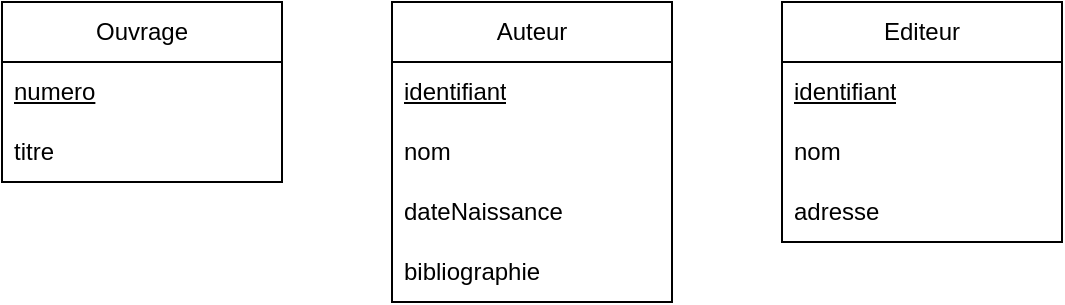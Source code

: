 <mxfile version="22.1.0" type="github">
  <diagram name="Page-1" id="KRZaHY0wFicRCg3MevV7">
    <mxGraphModel dx="1174" dy="719" grid="1" gridSize="10" guides="1" tooltips="1" connect="1" arrows="1" fold="1" page="1" pageScale="1" pageWidth="850" pageHeight="1100" math="0" shadow="0">
      <root>
        <mxCell id="0" />
        <mxCell id="1" parent="0" />
        <mxCell id="AyFjoa11Rbz8m4QVBUPV-1" value="Ouvrage" style="swimlane;fontStyle=0;childLayout=stackLayout;horizontal=1;startSize=30;horizontalStack=0;resizeParent=1;resizeParentMax=0;resizeLast=0;collapsible=1;marginBottom=0;whiteSpace=wrap;html=1;" vertex="1" parent="1">
          <mxGeometry x="90" y="50" width="140" height="90" as="geometry" />
        </mxCell>
        <mxCell id="AyFjoa11Rbz8m4QVBUPV-2" value="&lt;u&gt;numero&lt;/u&gt;" style="text;strokeColor=none;fillColor=none;align=left;verticalAlign=middle;spacingLeft=4;spacingRight=4;overflow=hidden;points=[[0,0.5],[1,0.5]];portConstraint=eastwest;rotatable=0;whiteSpace=wrap;html=1;" vertex="1" parent="AyFjoa11Rbz8m4QVBUPV-1">
          <mxGeometry y="30" width="140" height="30" as="geometry" />
        </mxCell>
        <mxCell id="AyFjoa11Rbz8m4QVBUPV-12" value="titre" style="text;strokeColor=none;fillColor=none;align=left;verticalAlign=middle;spacingLeft=4;spacingRight=4;overflow=hidden;points=[[0,0.5],[1,0.5]];portConstraint=eastwest;rotatable=0;whiteSpace=wrap;html=1;" vertex="1" parent="AyFjoa11Rbz8m4QVBUPV-1">
          <mxGeometry y="60" width="140" height="30" as="geometry" />
        </mxCell>
        <mxCell id="AyFjoa11Rbz8m4QVBUPV-5" value="Auteur" style="swimlane;fontStyle=0;childLayout=stackLayout;horizontal=1;startSize=30;horizontalStack=0;resizeParent=1;resizeParentMax=0;resizeLast=0;collapsible=1;marginBottom=0;whiteSpace=wrap;html=1;" vertex="1" parent="1">
          <mxGeometry x="285" y="50" width="140" height="150" as="geometry" />
        </mxCell>
        <mxCell id="AyFjoa11Rbz8m4QVBUPV-6" value="&lt;u&gt;identifiant&lt;/u&gt;" style="text;strokeColor=none;fillColor=none;align=left;verticalAlign=middle;spacingLeft=4;spacingRight=4;overflow=hidden;points=[[0,0.5],[1,0.5]];portConstraint=eastwest;rotatable=0;whiteSpace=wrap;html=1;" vertex="1" parent="AyFjoa11Rbz8m4QVBUPV-5">
          <mxGeometry y="30" width="140" height="30" as="geometry" />
        </mxCell>
        <mxCell id="AyFjoa11Rbz8m4QVBUPV-9" value="nom" style="text;strokeColor=none;fillColor=none;align=left;verticalAlign=middle;spacingLeft=4;spacingRight=4;overflow=hidden;points=[[0,0.5],[1,0.5]];portConstraint=eastwest;rotatable=0;whiteSpace=wrap;html=1;" vertex="1" parent="AyFjoa11Rbz8m4QVBUPV-5">
          <mxGeometry y="60" width="140" height="30" as="geometry" />
        </mxCell>
        <mxCell id="AyFjoa11Rbz8m4QVBUPV-10" value="dateNaissance" style="text;strokeColor=none;fillColor=none;align=left;verticalAlign=middle;spacingLeft=4;spacingRight=4;overflow=hidden;points=[[0,0.5],[1,0.5]];portConstraint=eastwest;rotatable=0;whiteSpace=wrap;html=1;" vertex="1" parent="AyFjoa11Rbz8m4QVBUPV-5">
          <mxGeometry y="90" width="140" height="30" as="geometry" />
        </mxCell>
        <mxCell id="AyFjoa11Rbz8m4QVBUPV-11" value="bibliographie" style="text;strokeColor=none;fillColor=none;align=left;verticalAlign=middle;spacingLeft=4;spacingRight=4;overflow=hidden;points=[[0,0.5],[1,0.5]];portConstraint=eastwest;rotatable=0;whiteSpace=wrap;html=1;" vertex="1" parent="AyFjoa11Rbz8m4QVBUPV-5">
          <mxGeometry y="120" width="140" height="30" as="geometry" />
        </mxCell>
        <mxCell id="AyFjoa11Rbz8m4QVBUPV-7" value="Editeur" style="swimlane;fontStyle=0;childLayout=stackLayout;horizontal=1;startSize=30;horizontalStack=0;resizeParent=1;resizeParentMax=0;resizeLast=0;collapsible=1;marginBottom=0;whiteSpace=wrap;html=1;" vertex="1" parent="1">
          <mxGeometry x="480" y="50" width="140" height="120" as="geometry" />
        </mxCell>
        <mxCell id="AyFjoa11Rbz8m4QVBUPV-8" value="&lt;u&gt;identifiant&lt;/u&gt;" style="text;strokeColor=none;fillColor=none;align=left;verticalAlign=middle;spacingLeft=4;spacingRight=4;overflow=hidden;points=[[0,0.5],[1,0.5]];portConstraint=eastwest;rotatable=0;whiteSpace=wrap;html=1;" vertex="1" parent="AyFjoa11Rbz8m4QVBUPV-7">
          <mxGeometry y="30" width="140" height="30" as="geometry" />
        </mxCell>
        <mxCell id="AyFjoa11Rbz8m4QVBUPV-13" value="nom" style="text;strokeColor=none;fillColor=none;align=left;verticalAlign=middle;spacingLeft=4;spacingRight=4;overflow=hidden;points=[[0,0.5],[1,0.5]];portConstraint=eastwest;rotatable=0;whiteSpace=wrap;html=1;" vertex="1" parent="AyFjoa11Rbz8m4QVBUPV-7">
          <mxGeometry y="60" width="140" height="30" as="geometry" />
        </mxCell>
        <mxCell id="AyFjoa11Rbz8m4QVBUPV-14" value="adresse" style="text;strokeColor=none;fillColor=none;align=left;verticalAlign=middle;spacingLeft=4;spacingRight=4;overflow=hidden;points=[[0,0.5],[1,0.5]];portConstraint=eastwest;rotatable=0;whiteSpace=wrap;html=1;" vertex="1" parent="AyFjoa11Rbz8m4QVBUPV-7">
          <mxGeometry y="90" width="140" height="30" as="geometry" />
        </mxCell>
      </root>
    </mxGraphModel>
  </diagram>
</mxfile>

